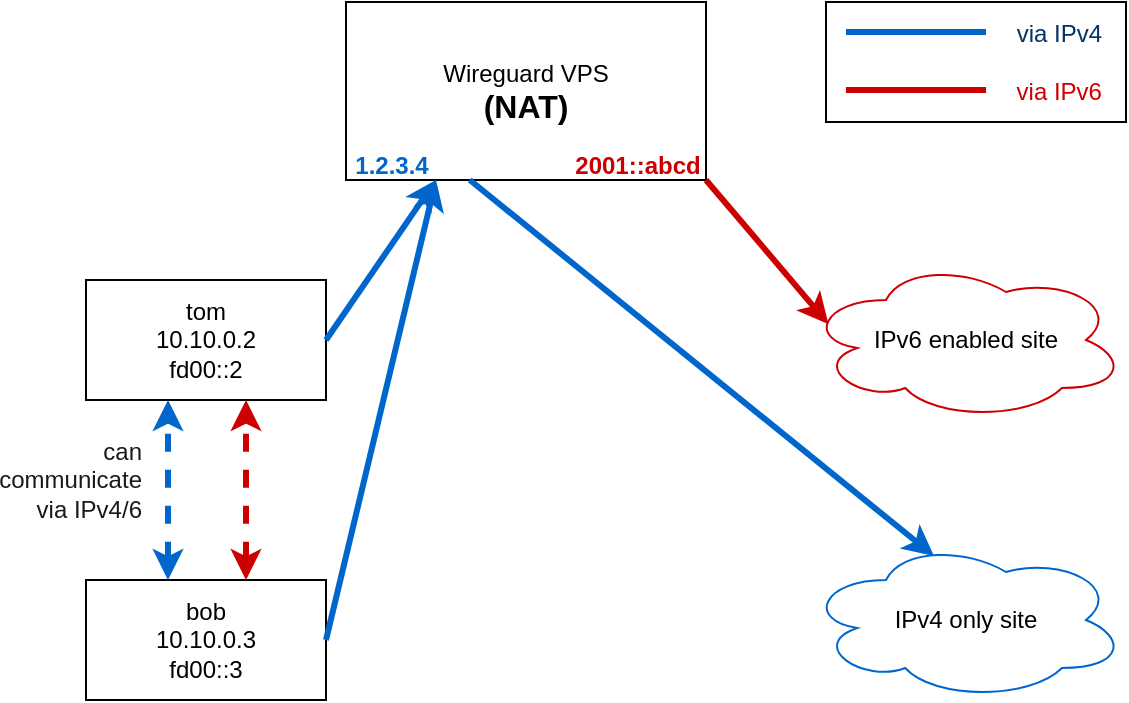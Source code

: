 <mxfile version="14.6.6" type="device"><diagram id="RjBmmRLdCjNnNXCLvThr" name="Page-1"><mxGraphModel dx="782" dy="408" grid="1" gridSize="10" guides="1" tooltips="1" connect="1" arrows="1" fold="1" page="1" pageScale="1" pageWidth="850" pageHeight="1100" math="0" shadow="0"><root><mxCell id="0"/><mxCell id="1" parent="0"/><mxCell id="jYcUG7d-6fK1yqf7HT1u-1" value="&lt;div align=&quot;center&quot;&gt;tom&lt;/div&gt;&lt;div align=&quot;center&quot;&gt;10.10.0.2&lt;/div&gt;&lt;div align=&quot;center&quot;&gt;fd00::2&lt;br&gt;&lt;/div&gt;" style="rounded=0;whiteSpace=wrap;html=1;align=center;" parent="1" vertex="1"><mxGeometry x="120" y="159" width="120" height="60" as="geometry"/></mxCell><mxCell id="jYcUG7d-6fK1yqf7HT1u-2" value="&lt;div align=&quot;center&quot;&gt;bob&lt;/div&gt;&lt;div align=&quot;center&quot;&gt;10.10.0.3&lt;/div&gt;&lt;div align=&quot;center&quot;&gt;fd00::3&lt;br&gt;&lt;/div&gt;" style="rounded=0;whiteSpace=wrap;html=1;align=center;" parent="1" vertex="1"><mxGeometry x="120" y="309" width="120" height="60" as="geometry"/></mxCell><mxCell id="jYcUG7d-6fK1yqf7HT1u-3" value="&lt;div&gt;Wireguard VPS&lt;/div&gt;&lt;div style=&quot;font-size: 16px&quot;&gt;&lt;b&gt;(NAT)&lt;/b&gt;&lt;br&gt;&lt;/div&gt;" style="rounded=0;whiteSpace=wrap;html=1;" parent="1" vertex="1"><mxGeometry x="250" y="20" width="180" height="89" as="geometry"/></mxCell><mxCell id="jYcUG7d-6fK1yqf7HT1u-5" value="IPv4 only site" style="ellipse;shape=cloud;whiteSpace=wrap;html=1;strokeColor=#0066CC;" parent="1" vertex="1"><mxGeometry x="480" y="289" width="160" height="80" as="geometry"/></mxCell><mxCell id="jYcUG7d-6fK1yqf7HT1u-7" value="" style="endArrow=classic;html=1;entryX=0.4;entryY=0.1;entryDx=0;entryDy=0;entryPerimeter=0;strokeWidth=3;strokeColor=#0066CC;exitX=0.344;exitY=1;exitDx=0;exitDy=0;exitPerimeter=0;" parent="1" source="jYcUG7d-6fK1yqf7HT1u-3" target="jYcUG7d-6fK1yqf7HT1u-5" edge="1"><mxGeometry width="50" height="50" relative="1" as="geometry"><mxPoint x="300" y="111" as="sourcePoint"/><mxPoint x="430" y="219" as="targetPoint"/></mxGeometry></mxCell><mxCell id="jYcUG7d-6fK1yqf7HT1u-8" value="" style="endArrow=classic;html=1;exitX=1;exitY=0.5;exitDx=0;exitDy=0;entryX=0.25;entryY=1;entryDx=0;entryDy=0;strokeWidth=3;strokeColor=#0066CC;" parent="1" source="jYcUG7d-6fK1yqf7HT1u-1" target="jYcUG7d-6fK1yqf7HT1u-3" edge="1"><mxGeometry width="50" height="50" relative="1" as="geometry"><mxPoint x="270" y="209" as="sourcePoint"/><mxPoint x="320" y="159" as="targetPoint"/></mxGeometry></mxCell><mxCell id="jYcUG7d-6fK1yqf7HT1u-9" value="IPv6 enabled site" style="ellipse;shape=cloud;whiteSpace=wrap;html=1;strokeColor=#CC0000;" parent="1" vertex="1"><mxGeometry x="480" y="149" width="160" height="80" as="geometry"/></mxCell><mxCell id="jYcUG7d-6fK1yqf7HT1u-11" value="" style="endArrow=classic;html=1;entryX=0.07;entryY=0.4;entryDx=0;entryDy=0;entryPerimeter=0;exitX=1;exitY=1;exitDx=0;exitDy=0;fontColor=#EA6B66;strokeWidth=3;strokeColor=#CC0000;" parent="1" source="jYcUG7d-6fK1yqf7HT1u-3" target="jYcUG7d-6fK1yqf7HT1u-9" edge="1"><mxGeometry width="50" height="50" relative="1" as="geometry"><mxPoint x="380" y="269" as="sourcePoint"/><mxPoint x="430" y="219" as="targetPoint"/></mxGeometry></mxCell><mxCell id="jYcUG7d-6fK1yqf7HT1u-13" value="" style="endArrow=classic;html=1;entryX=0.25;entryY=1;entryDx=0;entryDy=0;exitX=1;exitY=0.5;exitDx=0;exitDy=0;strokeWidth=3;strokeColor=#0066CC;" parent="1" source="jYcUG7d-6fK1yqf7HT1u-2" target="jYcUG7d-6fK1yqf7HT1u-3" edge="1"><mxGeometry width="50" height="50" relative="1" as="geometry"><mxPoint x="380" y="269" as="sourcePoint"/><mxPoint x="430" y="219" as="targetPoint"/></mxGeometry></mxCell><mxCell id="jYcUG7d-6fK1yqf7HT1u-14" value="&lt;font color=&quot;#CC0000&quot;&gt;&lt;b&gt;2001::abcd&lt;/b&gt;&lt;/font&gt;" style="text;html=1;strokeColor=none;fillColor=none;align=center;verticalAlign=middle;whiteSpace=wrap;rounded=0;fontColor=#EA6B66;rotation=0;" parent="1" vertex="1"><mxGeometry x="376" y="92" width="40" height="20" as="geometry"/></mxCell><mxCell id="jYcUG7d-6fK1yqf7HT1u-15" value="&lt;font color=&quot;#0066CC&quot;&gt;&lt;b&gt;1.2.3.4&lt;/b&gt;&lt;/font&gt;" style="text;html=1;strokeColor=none;fillColor=none;align=center;verticalAlign=middle;whiteSpace=wrap;rounded=0;fontColor=#003366;" parent="1" vertex="1"><mxGeometry x="253" y="92" width="40" height="20" as="geometry"/></mxCell><mxCell id="jYcUG7d-6fK1yqf7HT1u-18" value="" style="endArrow=classic;startArrow=classic;html=1;fontColor=#003366;strokeColor=#0066CC;strokeWidth=3;exitX=0.5;exitY=0;exitDx=0;exitDy=0;entryX=0.5;entryY=1;entryDx=0;entryDy=0;dashed=1;" parent="1" edge="1"><mxGeometry width="50" height="50" relative="1" as="geometry"><mxPoint x="161" y="309" as="sourcePoint"/><mxPoint x="161" y="219" as="targetPoint"/></mxGeometry></mxCell><mxCell id="jYcUG7d-6fK1yqf7HT1u-19" value="&lt;div align=&quot;right&quot;&gt;&lt;font color=&quot;#1A1A1A&quot;&gt;can communicate&lt;/font&gt;&lt;/div&gt;&lt;div align=&quot;right&quot;&gt;&lt;font color=&quot;#1A1A1A&quot;&gt;via IPv4/6&lt;/font&gt;&lt;/div&gt;" style="text;html=1;strokeColor=none;fillColor=none;align=right;verticalAlign=middle;whiteSpace=wrap;rounded=0;fontColor=#003366;" parent="1" vertex="1"><mxGeometry x="110" y="249" width="40" height="20" as="geometry"/></mxCell><mxCell id="jYcUG7d-6fK1yqf7HT1u-20" value="&lt;div align=&quot;right&quot;&gt;via IPv4&amp;nbsp;&amp;nbsp;&amp;nbsp; &lt;br&gt;&lt;/div&gt;&lt;div align=&quot;right&quot;&gt;&lt;font color=&quot;#CC0000&quot;&gt;&lt;br&gt;&lt;/font&gt;&lt;/div&gt;&lt;div align=&quot;right&quot;&gt;&lt;font color=&quot;#CC0000&quot;&gt;via IPv6&lt;/font&gt;&amp;nbsp;&amp;nbsp;&amp;nbsp; &lt;br&gt;&lt;/div&gt;" style="text;html=1;fillColor=none;align=right;verticalAlign=middle;whiteSpace=wrap;rounded=0;fontColor=#003366;strokeColor=#000000;" parent="1" vertex="1"><mxGeometry x="490" y="20" width="150" height="60" as="geometry"/></mxCell><mxCell id="jYcUG7d-6fK1yqf7HT1u-21" value="" style="endArrow=classic;startArrow=classic;html=1;fontColor=#003366;strokeWidth=3;exitX=0.5;exitY=0;exitDx=0;exitDy=0;entryX=0.5;entryY=1;entryDx=0;entryDy=0;dashed=1;strokeColor=#CC0000;" parent="1" edge="1"><mxGeometry width="50" height="50" relative="1" as="geometry"><mxPoint x="200" y="309" as="sourcePoint"/><mxPoint x="200" y="219" as="targetPoint"/></mxGeometry></mxCell><mxCell id="jYcUG7d-6fK1yqf7HT1u-22" value="" style="endArrow=none;html=1;fontColor=#003366;strokeColor=#CC0000;strokeWidth=3;" parent="1" edge="1"><mxGeometry width="50" height="50" relative="1" as="geometry"><mxPoint x="500" y="64" as="sourcePoint"/><mxPoint x="570" y="64" as="targetPoint"/></mxGeometry></mxCell><mxCell id="jYcUG7d-6fK1yqf7HT1u-23" value="" style="endArrow=none;html=1;fontColor=#003366;strokeWidth=3;strokeColor=#0066CC;" parent="1" edge="1"><mxGeometry width="50" height="50" relative="1" as="geometry"><mxPoint x="500" y="35" as="sourcePoint"/><mxPoint x="570" y="35" as="targetPoint"/></mxGeometry></mxCell></root></mxGraphModel></diagram></mxfile>